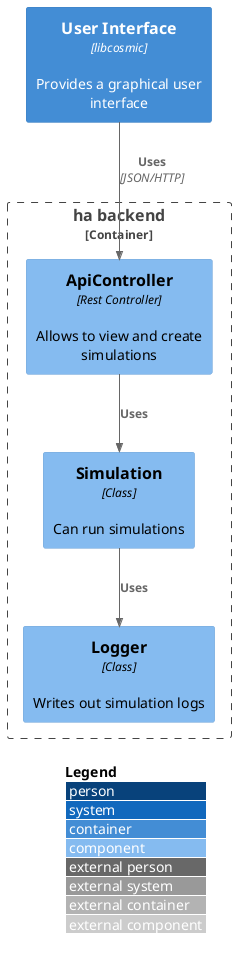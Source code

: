 @startuml
!include <C4/C4_Component>

LAYOUT_WITH_LEGEND()

Container(ui, "User Interface", "libcosmic", "Provides a graphical user interface")


Container_Boundary(java, "ha backend") {
  Component(api, "ApiController", "Rest Controller", "Allows to view and create simulations")
  Component(simulation, "Simulation", "Class", "Can run simulations")
  Component(logger, "Logger", "Class", "Writes out simulation logs")
  Rel(api, simulation, "Uses")
  Rel(simulation, logger, "Uses")
}

Rel(ui, api, "Uses", "JSON/HTTP")

@enduml
